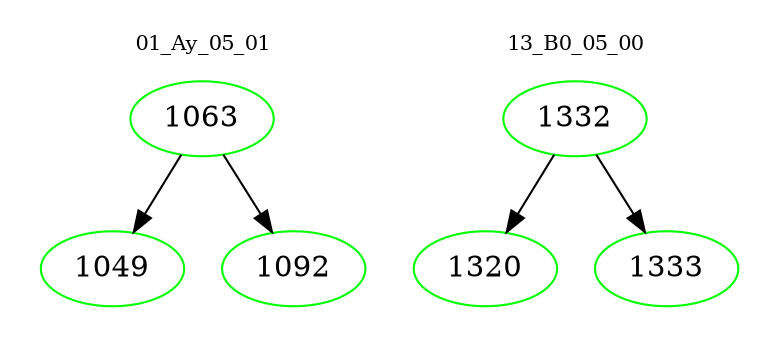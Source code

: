 digraph{
subgraph cluster_0 {
color = white
label = "01_Ay_05_01";
fontsize=10;
T0_1063 [label="1063", color="green"]
T0_1063 -> T0_1049 [color="black"]
T0_1049 [label="1049", color="green"]
T0_1063 -> T0_1092 [color="black"]
T0_1092 [label="1092", color="green"]
}
subgraph cluster_1 {
color = white
label = "13_B0_05_00";
fontsize=10;
T1_1332 [label="1332", color="green"]
T1_1332 -> T1_1320 [color="black"]
T1_1320 [label="1320", color="green"]
T1_1332 -> T1_1333 [color="black"]
T1_1333 [label="1333", color="green"]
}
}
